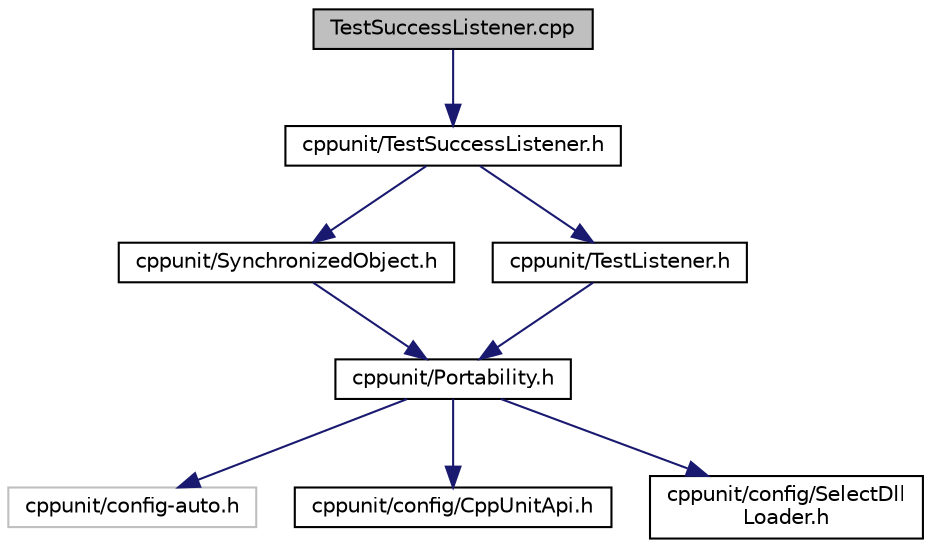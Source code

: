 digraph "TestSuccessListener.cpp"
{
  edge [fontname="Helvetica",fontsize="10",labelfontname="Helvetica",labelfontsize="10"];
  node [fontname="Helvetica",fontsize="10",shape=record];
  Node0 [label="TestSuccessListener.cpp",height=0.2,width=0.4,color="black", fillcolor="grey75", style="filled", fontcolor="black"];
  Node0 -> Node1 [color="midnightblue",fontsize="10",style="solid",fontname="Helvetica"];
  Node1 [label="cppunit/TestSuccessListener.h",height=0.2,width=0.4,color="black", fillcolor="white", style="filled",URL="$_test_success_listener_8h.html"];
  Node1 -> Node2 [color="midnightblue",fontsize="10",style="solid",fontname="Helvetica"];
  Node2 [label="cppunit/SynchronizedObject.h",height=0.2,width=0.4,color="black", fillcolor="white", style="filled",URL="$_synchronized_object_8h.html"];
  Node2 -> Node3 [color="midnightblue",fontsize="10",style="solid",fontname="Helvetica"];
  Node3 [label="cppunit/Portability.h",height=0.2,width=0.4,color="black", fillcolor="white", style="filled",URL="$_portability_8h.html"];
  Node3 -> Node4 [color="midnightblue",fontsize="10",style="solid",fontname="Helvetica"];
  Node4 [label="cppunit/config-auto.h",height=0.2,width=0.4,color="grey75", fillcolor="white", style="filled"];
  Node3 -> Node5 [color="midnightblue",fontsize="10",style="solid",fontname="Helvetica"];
  Node5 [label="cppunit/config/CppUnitApi.h",height=0.2,width=0.4,color="black", fillcolor="white", style="filled",URL="$_cpp_unit_api_8h.html"];
  Node3 -> Node6 [color="midnightblue",fontsize="10",style="solid",fontname="Helvetica"];
  Node6 [label="cppunit/config/SelectDll\lLoader.h",height=0.2,width=0.4,color="black", fillcolor="white", style="filled",URL="$_select_dll_loader_8h.html"];
  Node1 -> Node7 [color="midnightblue",fontsize="10",style="solid",fontname="Helvetica"];
  Node7 [label="cppunit/TestListener.h",height=0.2,width=0.4,color="black", fillcolor="white", style="filled",URL="$_test_listener_8h.html"];
  Node7 -> Node3 [color="midnightblue",fontsize="10",style="solid",fontname="Helvetica"];
}
